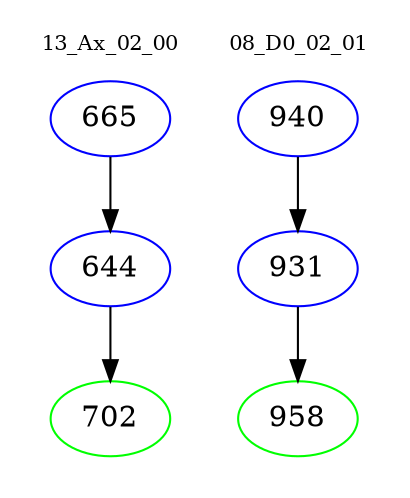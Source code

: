 digraph{
subgraph cluster_0 {
color = white
label = "13_Ax_02_00";
fontsize=10;
T0_665 [label="665", color="blue"]
T0_665 -> T0_644 [color="black"]
T0_644 [label="644", color="blue"]
T0_644 -> T0_702 [color="black"]
T0_702 [label="702", color="green"]
}
subgraph cluster_1 {
color = white
label = "08_D0_02_01";
fontsize=10;
T1_940 [label="940", color="blue"]
T1_940 -> T1_931 [color="black"]
T1_931 [label="931", color="blue"]
T1_931 -> T1_958 [color="black"]
T1_958 [label="958", color="green"]
}
}
